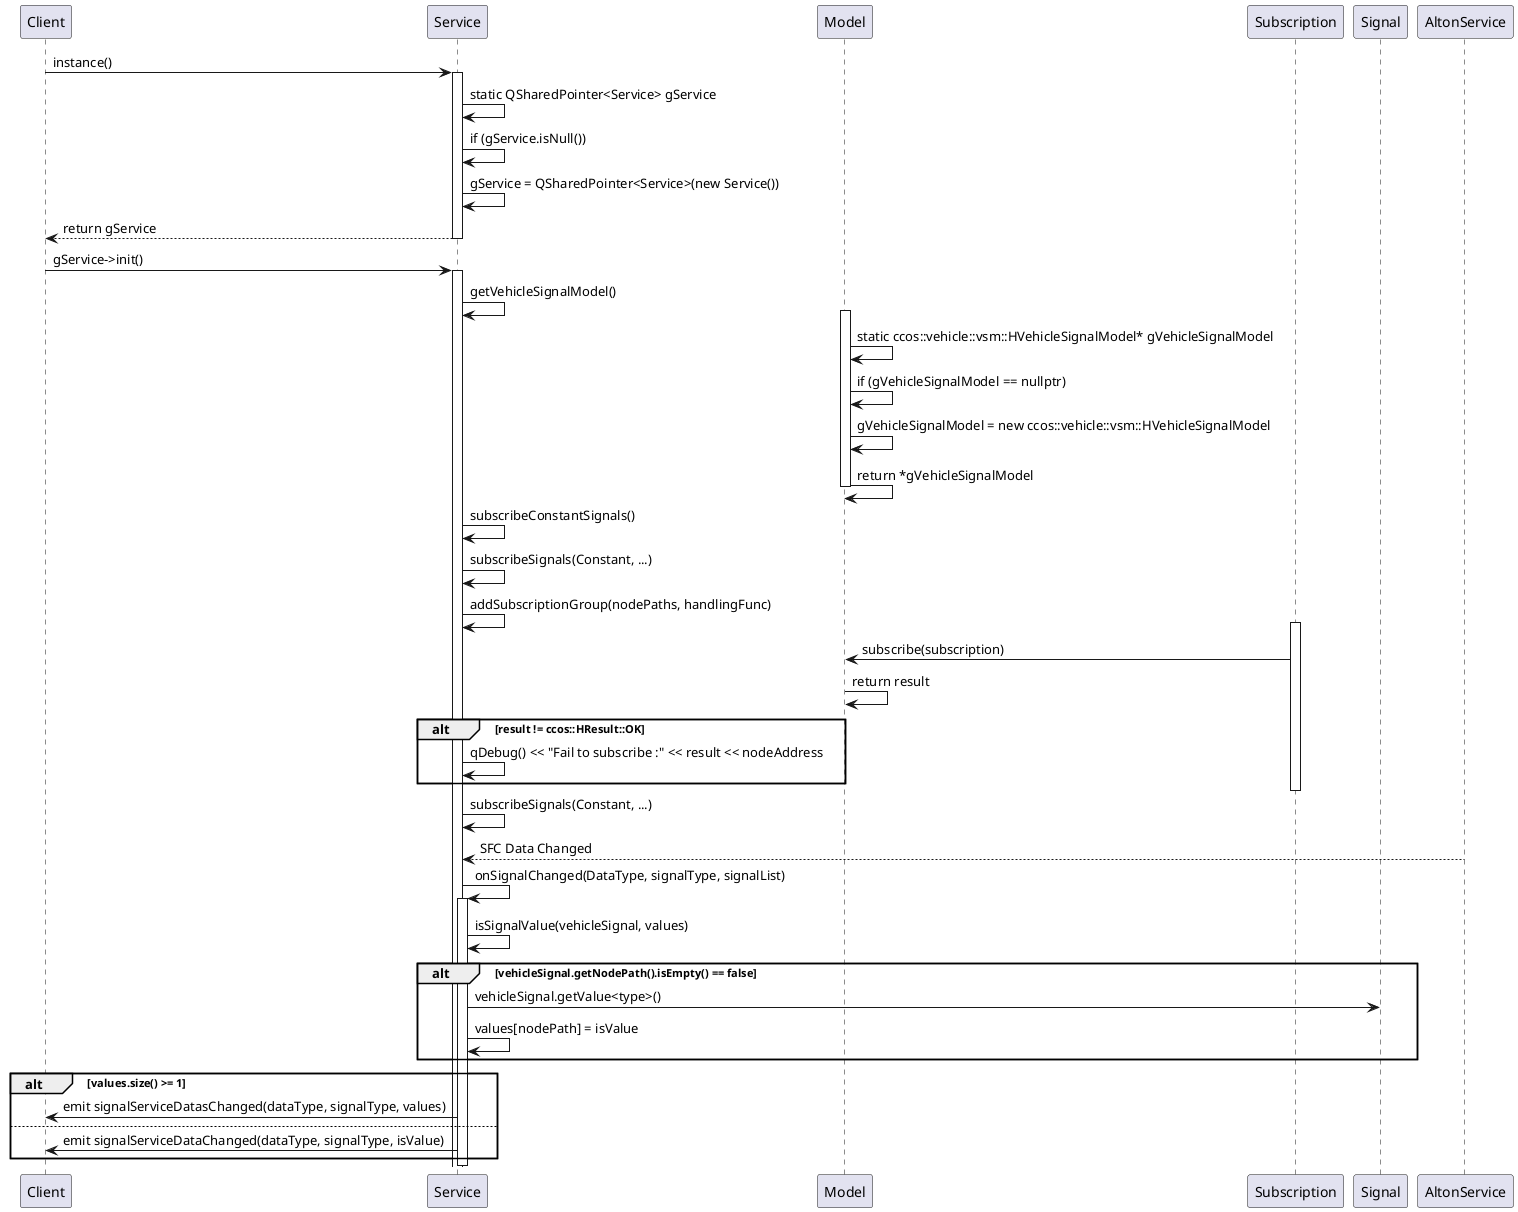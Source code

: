 @startuml
participant Client
participant Service
' participant ccos::vehicle::vsm::HVehicleSignalModel as Model
' participant ccos::vehicle::vsm::HSubscription as Subscription
' participant ccos::vehicle::vsm::HVehicleSignal as Signal
participant Model
participant Subscription
participant Signal

Client -> Service: instance()
activate Service
Service -> Service: static QSharedPointer<Service> gService
Service -> Service: if (gService.isNull())
Service -> Service: gService = QSharedPointer<Service>(new Service())
Service --> Client: return gService
deactivate Service

Client -> Service: gService->init()
activate Service
Service -> Service: getVehicleSignalModel()
activate Model
Model -> Model: static ccos::vehicle::vsm::HVehicleSignalModel* gVehicleSignalModel
Model -> Model: if (gVehicleSignalModel == nullptr)
Model -> Model: gVehicleSignalModel = new ccos::vehicle::vsm::HVehicleSignalModel
Model -> Model: return *gVehicleSignalModel
deactivate Model
Service -> Service: subscribeConstantSignals()

Service -> Service: subscribeSignals(Constant, ...)

Service -> Service: addSubscriptionGroup(nodePaths, handlingFunc)
activate Subscription
Subscription -> Model: subscribe(subscription)
Model -> Model: return result
alt result != ccos::HResult::OK
    Service -> Service: qDebug() << "Fail to subscribe :" << result << nodeAddress
end
deactivate Subscription

Service -> Service: subscribeSignals(Constant, ...)
' activate Service

AltonService --> Service: SFC Data Changed
Service -> Service: onSignalChanged(DataType, signalType, signalList)
activate Service
Service -> Service: isSignalValue(vehicleSignal, values)
alt vehicleSignal.getNodePath().isEmpty() == false
    Service -> Signal: vehicleSignal.getValue<type>()
    Service -> Service: values[nodePath] = isValue
end
alt values.size() >= 1
    Service -> Client: emit signalServiceDatasChanged(dataType, signalType, values)
else
    Service -> Client: emit signalServiceDataChanged(dataType, signalType, isValue)
end
deactivate Service
@enduml
